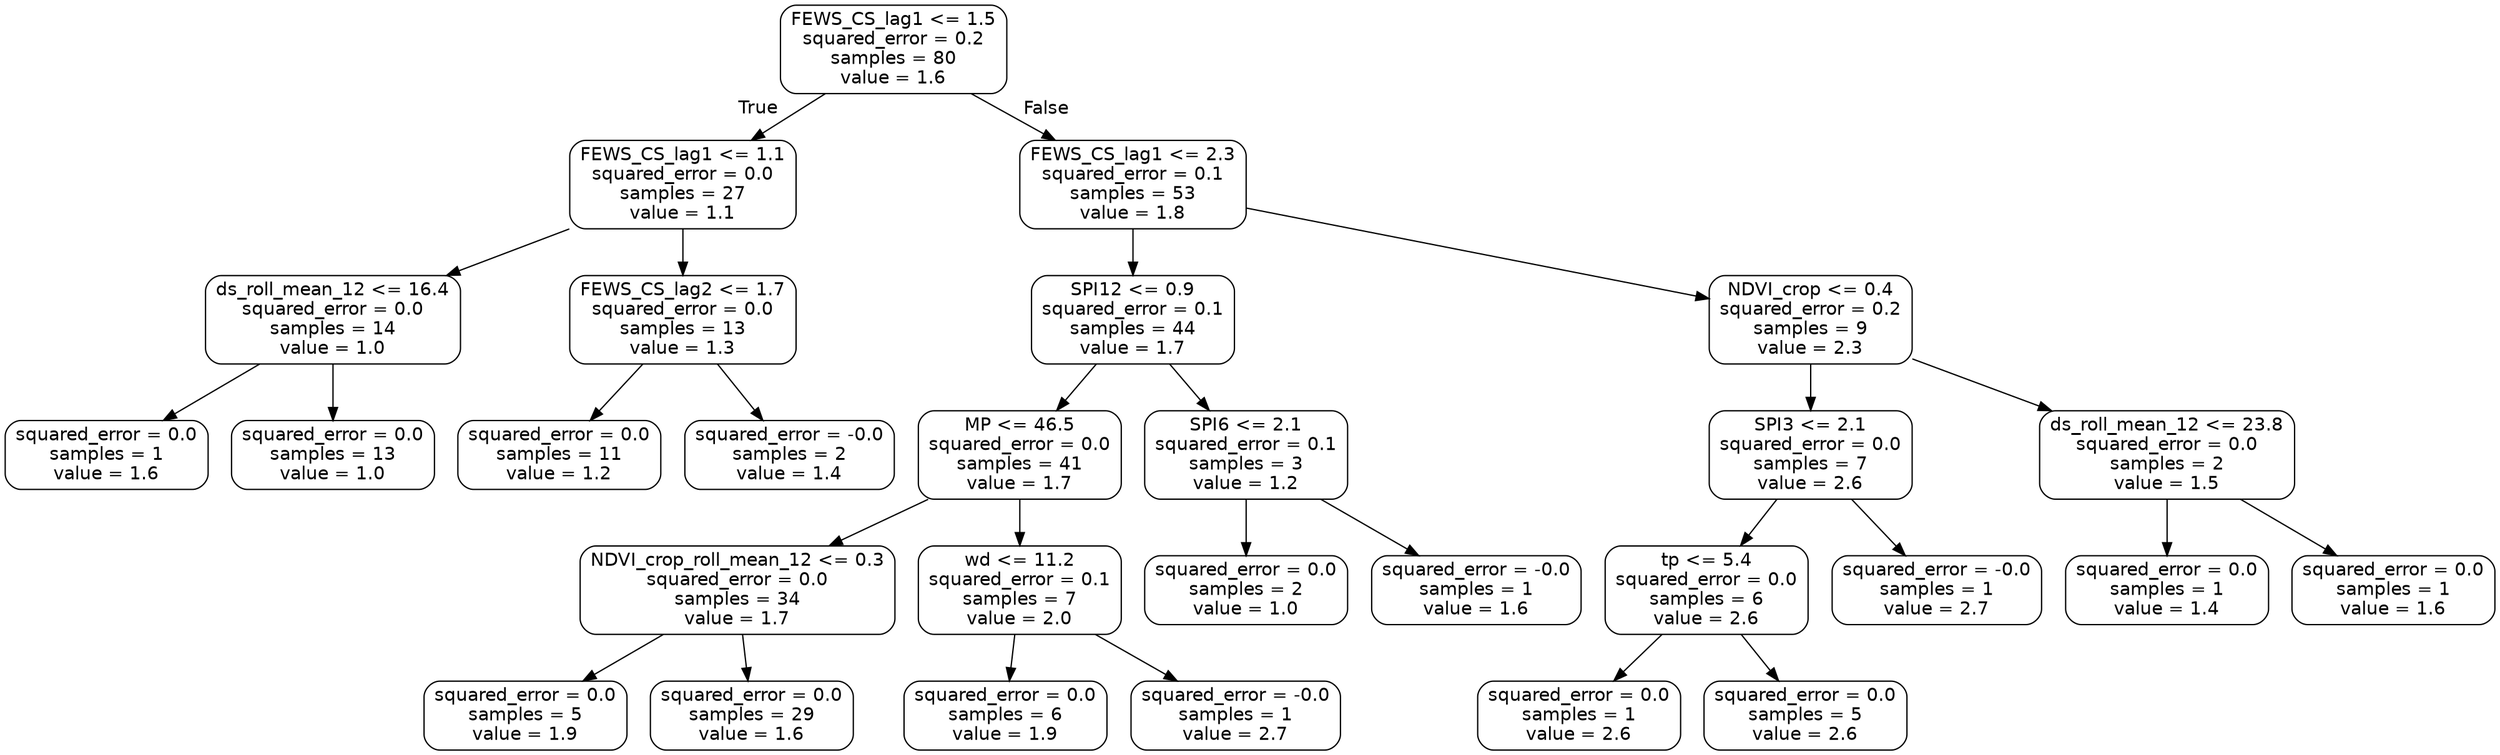 digraph Tree {
node [shape=box, style="rounded", color="black", fontname="helvetica"] ;
edge [fontname="helvetica"] ;
0 [label="FEWS_CS_lag1 <= 1.5\nsquared_error = 0.2\nsamples = 80\nvalue = 1.6"] ;
1 [label="FEWS_CS_lag1 <= 1.1\nsquared_error = 0.0\nsamples = 27\nvalue = 1.1"] ;
0 -> 1 [labeldistance=2.5, labelangle=45, headlabel="True"] ;
2 [label="ds_roll_mean_12 <= 16.4\nsquared_error = 0.0\nsamples = 14\nvalue = 1.0"] ;
1 -> 2 ;
3 [label="squared_error = 0.0\nsamples = 1\nvalue = 1.6"] ;
2 -> 3 ;
4 [label="squared_error = 0.0\nsamples = 13\nvalue = 1.0"] ;
2 -> 4 ;
5 [label="FEWS_CS_lag2 <= 1.7\nsquared_error = 0.0\nsamples = 13\nvalue = 1.3"] ;
1 -> 5 ;
6 [label="squared_error = 0.0\nsamples = 11\nvalue = 1.2"] ;
5 -> 6 ;
7 [label="squared_error = -0.0\nsamples = 2\nvalue = 1.4"] ;
5 -> 7 ;
8 [label="FEWS_CS_lag1 <= 2.3\nsquared_error = 0.1\nsamples = 53\nvalue = 1.8"] ;
0 -> 8 [labeldistance=2.5, labelangle=-45, headlabel="False"] ;
9 [label="SPI12 <= 0.9\nsquared_error = 0.1\nsamples = 44\nvalue = 1.7"] ;
8 -> 9 ;
10 [label="MP <= 46.5\nsquared_error = 0.0\nsamples = 41\nvalue = 1.7"] ;
9 -> 10 ;
11 [label="NDVI_crop_roll_mean_12 <= 0.3\nsquared_error = 0.0\nsamples = 34\nvalue = 1.7"] ;
10 -> 11 ;
12 [label="squared_error = 0.0\nsamples = 5\nvalue = 1.9"] ;
11 -> 12 ;
13 [label="squared_error = 0.0\nsamples = 29\nvalue = 1.6"] ;
11 -> 13 ;
14 [label="wd <= 11.2\nsquared_error = 0.1\nsamples = 7\nvalue = 2.0"] ;
10 -> 14 ;
15 [label="squared_error = 0.0\nsamples = 6\nvalue = 1.9"] ;
14 -> 15 ;
16 [label="squared_error = -0.0\nsamples = 1\nvalue = 2.7"] ;
14 -> 16 ;
17 [label="SPI6 <= 2.1\nsquared_error = 0.1\nsamples = 3\nvalue = 1.2"] ;
9 -> 17 ;
18 [label="squared_error = 0.0\nsamples = 2\nvalue = 1.0"] ;
17 -> 18 ;
19 [label="squared_error = -0.0\nsamples = 1\nvalue = 1.6"] ;
17 -> 19 ;
20 [label="NDVI_crop <= 0.4\nsquared_error = 0.2\nsamples = 9\nvalue = 2.3"] ;
8 -> 20 ;
21 [label="SPI3 <= 2.1\nsquared_error = 0.0\nsamples = 7\nvalue = 2.6"] ;
20 -> 21 ;
22 [label="tp <= 5.4\nsquared_error = 0.0\nsamples = 6\nvalue = 2.6"] ;
21 -> 22 ;
23 [label="squared_error = 0.0\nsamples = 1\nvalue = 2.6"] ;
22 -> 23 ;
24 [label="squared_error = 0.0\nsamples = 5\nvalue = 2.6"] ;
22 -> 24 ;
25 [label="squared_error = -0.0\nsamples = 1\nvalue = 2.7"] ;
21 -> 25 ;
26 [label="ds_roll_mean_12 <= 23.8\nsquared_error = 0.0\nsamples = 2\nvalue = 1.5"] ;
20 -> 26 ;
27 [label="squared_error = 0.0\nsamples = 1\nvalue = 1.4"] ;
26 -> 27 ;
28 [label="squared_error = 0.0\nsamples = 1\nvalue = 1.6"] ;
26 -> 28 ;
}